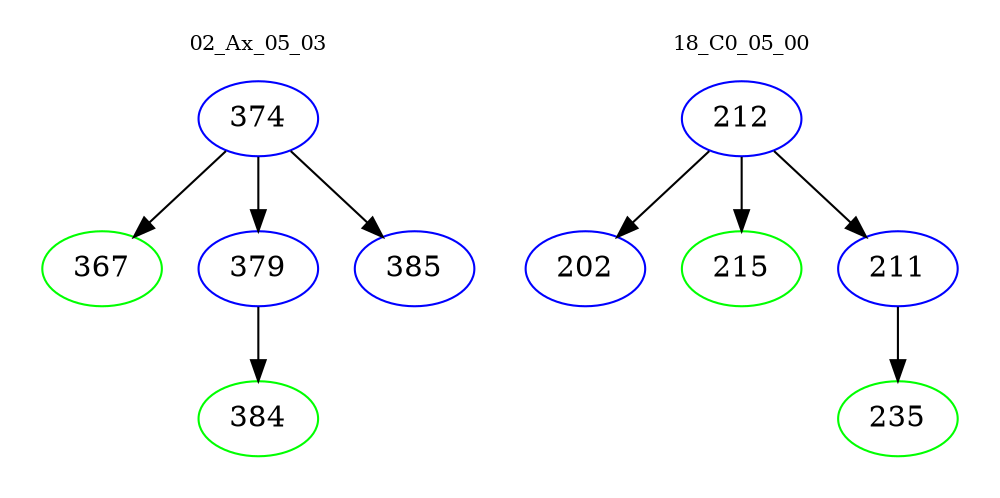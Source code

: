 digraph{
subgraph cluster_0 {
color = white
label = "02_Ax_05_03";
fontsize=10;
T0_374 [label="374", color="blue"]
T0_374 -> T0_367 [color="black"]
T0_367 [label="367", color="green"]
T0_374 -> T0_379 [color="black"]
T0_379 [label="379", color="blue"]
T0_379 -> T0_384 [color="black"]
T0_384 [label="384", color="green"]
T0_374 -> T0_385 [color="black"]
T0_385 [label="385", color="blue"]
}
subgraph cluster_1 {
color = white
label = "18_C0_05_00";
fontsize=10;
T1_212 [label="212", color="blue"]
T1_212 -> T1_202 [color="black"]
T1_202 [label="202", color="blue"]
T1_212 -> T1_215 [color="black"]
T1_215 [label="215", color="green"]
T1_212 -> T1_211 [color="black"]
T1_211 [label="211", color="blue"]
T1_211 -> T1_235 [color="black"]
T1_235 [label="235", color="green"]
}
}
